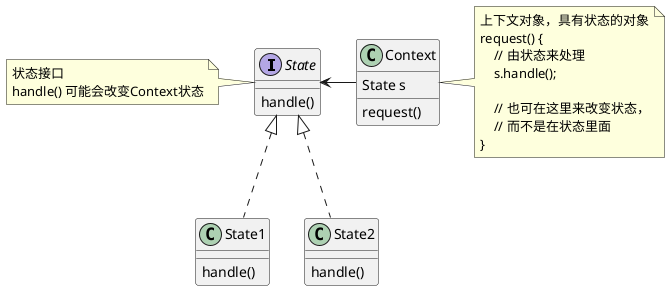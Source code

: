 @startuml

interface State {
    handle()
}
note left
状态接口
handle() 可能会改变Context状态
end note

class State1 {
    handle()
}

class State2 {
    handle()
}

class Context {
    State s
    request()
}

note right
上下文对象，具有状态的对象
request() {
    // 由状态来处理
    s.handle();

    // 也可在这里来改变状态，
    // 而不是在状态里面
}
end note

State <|.. State1
State <|.. State2
State <- Context

@enduml
